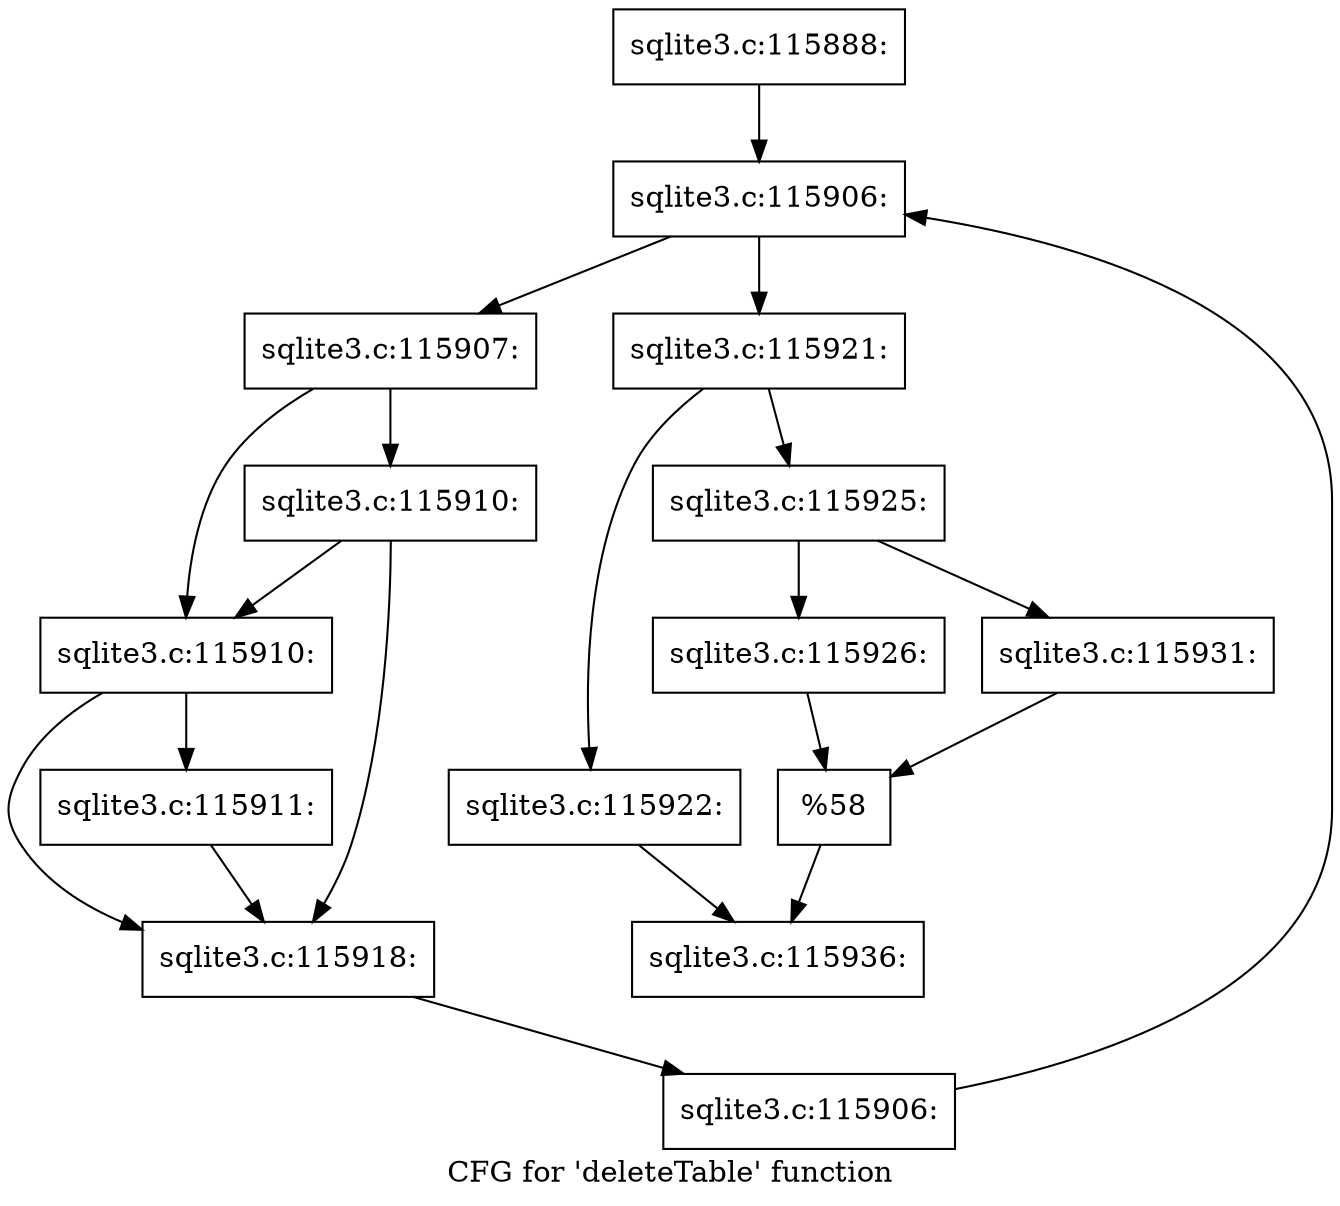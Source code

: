 digraph "CFG for 'deleteTable' function" {
	label="CFG for 'deleteTable' function";

	Node0x55c0f86c6b20 [shape=record,label="{sqlite3.c:115888:}"];
	Node0x55c0f86c6b20 -> Node0x55c0f86c79c0;
	Node0x55c0f86c79c0 [shape=record,label="{sqlite3.c:115906:}"];
	Node0x55c0f86c79c0 -> Node0x55c0f86c7be0;
	Node0x55c0f86c79c0 -> Node0x55c0f86c7720;
	Node0x55c0f86c7be0 [shape=record,label="{sqlite3.c:115907:}"];
	Node0x55c0f86c7be0 -> Node0x55c0f86c82e0;
	Node0x55c0f86c7be0 -> Node0x55c0f86c8360;
	Node0x55c0f86c8360 [shape=record,label="{sqlite3.c:115910:}"];
	Node0x55c0f86c8360 -> Node0x55c0f86c82e0;
	Node0x55c0f86c8360 -> Node0x55c0f86c8290;
	Node0x55c0f86c82e0 [shape=record,label="{sqlite3.c:115910:}"];
	Node0x55c0f86c82e0 -> Node0x55c0f86c8290;
	Node0x55c0f86c82e0 -> Node0x55c0f86c8240;
	Node0x55c0f86c8240 [shape=record,label="{sqlite3.c:115911:}"];
	Node0x55c0f86c8240 -> Node0x55c0f86c8290;
	Node0x55c0f86c8290 [shape=record,label="{sqlite3.c:115918:}"];
	Node0x55c0f86c8290 -> Node0x55c0f86c7b50;
	Node0x55c0f86c7b50 [shape=record,label="{sqlite3.c:115906:}"];
	Node0x55c0f86c7b50 -> Node0x55c0f86c79c0;
	Node0x55c0f86c7720 [shape=record,label="{sqlite3.c:115921:}"];
	Node0x55c0f86c7720 -> Node0x55c0f86ca0a0;
	Node0x55c0f86c7720 -> Node0x55c0f86ca140;
	Node0x55c0f86ca0a0 [shape=record,label="{sqlite3.c:115922:}"];
	Node0x55c0f86ca0a0 -> Node0x55c0f86ca0f0;
	Node0x55c0f86ca140 [shape=record,label="{sqlite3.c:115925:}"];
	Node0x55c0f86ca140 -> Node0x55c0f626ab80;
	Node0x55c0f86ca140 -> Node0x55c0f86caeb0;
	Node0x55c0f626ab80 [shape=record,label="{sqlite3.c:115926:}"];
	Node0x55c0f626ab80 -> Node0x55c0f86cabd0;
	Node0x55c0f86caeb0 [shape=record,label="{sqlite3.c:115931:}"];
	Node0x55c0f86caeb0 -> Node0x55c0f86cabd0;
	Node0x55c0f86cabd0 [shape=record,label="{%58}"];
	Node0x55c0f86cabd0 -> Node0x55c0f86ca0f0;
	Node0x55c0f86ca0f0 [shape=record,label="{sqlite3.c:115936:}"];
}
